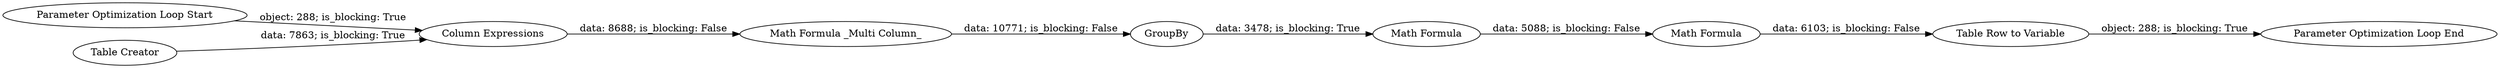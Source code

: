 digraph {
	"-2072595548746750680_11" [label="Parameter Optimization Loop Start"]
	"-2072595548746750680_16" [label="Math Formula _Multi Column_"]
	"-2072595548746750680_31" [label="Parameter Optimization Loop End"]
	"-2072595548746750680_32" [label="Math Formula"]
	"-2072595548746750680_25" [label=GroupBy]
	"-2072595548746750680_28" [label="Math Formula"]
	"-2072595548746750680_33" [label="Table Row to Variable"]
	"-2072595548746750680_34" [label="Table Creator"]
	"-2072595548746750680_15" [label="Column Expressions"]
	"-2072595548746750680_32" -> "-2072595548746750680_33" [label="data: 6103; is_blocking: False"]
	"-2072595548746750680_34" -> "-2072595548746750680_15" [label="data: 7863; is_blocking: True"]
	"-2072595548746750680_15" -> "-2072595548746750680_16" [label="data: 8688; is_blocking: False"]
	"-2072595548746750680_33" -> "-2072595548746750680_31" [label="object: 288; is_blocking: True"]
	"-2072595548746750680_25" -> "-2072595548746750680_28" [label="data: 3478; is_blocking: True"]
	"-2072595548746750680_11" -> "-2072595548746750680_15" [label="object: 288; is_blocking: True"]
	"-2072595548746750680_16" -> "-2072595548746750680_25" [label="data: 10771; is_blocking: False"]
	"-2072595548746750680_28" -> "-2072595548746750680_32" [label="data: 5088; is_blocking: False"]
	rankdir=LR
}
